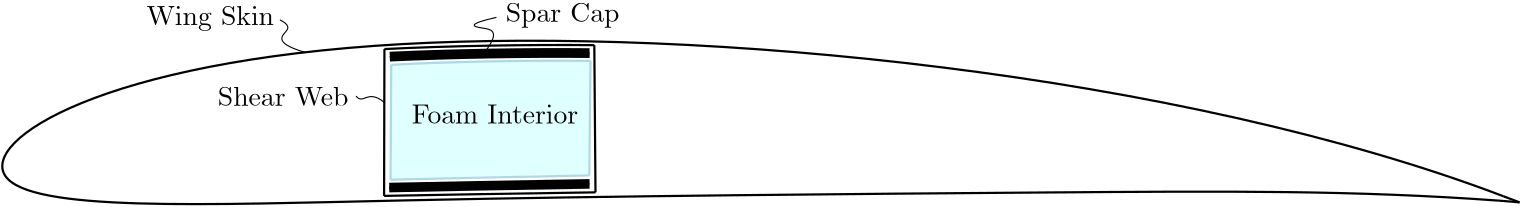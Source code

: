 <?xml version="1.0"?>
<!DOCTYPE ipe SYSTEM "ipe.dtd">
<ipe version="70206" creator="Ipe 7.2.7">
<info created="D:20170414100050" modified="D:20170426105438"/>
<ipestyle name="basic">
<symbol name="arrow/arc(spx)">
<path stroke="sym-stroke" fill="sym-stroke" pen="sym-pen">
0 0 m
-1 0.333 l
-1 -0.333 l
h
</path>
</symbol>
<symbol name="arrow/farc(spx)">
<path stroke="sym-stroke" fill="white" pen="sym-pen">
0 0 m
-1 0.333 l
-1 -0.333 l
h
</path>
</symbol>
<symbol name="arrow/ptarc(spx)">
<path stroke="sym-stroke" fill="sym-stroke" pen="sym-pen">
0 0 m
-1 0.333 l
-0.8 0 l
-1 -0.333 l
h
</path>
</symbol>
<symbol name="arrow/fptarc(spx)">
<path stroke="sym-stroke" fill="white" pen="sym-pen">
0 0 m
-1 0.333 l
-0.8 0 l
-1 -0.333 l
h
</path>
</symbol>
<symbol name="mark/circle(sx)" transformations="translations">
<path fill="sym-stroke">
0.6 0 0 0.6 0 0 e
0.4 0 0 0.4 0 0 e
</path>
</symbol>
<symbol name="mark/disk(sx)" transformations="translations">
<path fill="sym-stroke">
0.6 0 0 0.6 0 0 e
</path>
</symbol>
<symbol name="mark/fdisk(sfx)" transformations="translations">
<group>
<path fill="sym-fill">
0.5 0 0 0.5 0 0 e
</path>
<path fill="sym-stroke" fillrule="eofill">
0.6 0 0 0.6 0 0 e
0.4 0 0 0.4 0 0 e
</path>
</group>
</symbol>
<symbol name="mark/box(sx)" transformations="translations">
<path fill="sym-stroke" fillrule="eofill">
-0.6 -0.6 m
0.6 -0.6 l
0.6 0.6 l
-0.6 0.6 l
h
-0.4 -0.4 m
0.4 -0.4 l
0.4 0.4 l
-0.4 0.4 l
h
</path>
</symbol>
<symbol name="mark/square(sx)" transformations="translations">
<path fill="sym-stroke">
-0.6 -0.6 m
0.6 -0.6 l
0.6 0.6 l
-0.6 0.6 l
h
</path>
</symbol>
<symbol name="mark/fsquare(sfx)" transformations="translations">
<group>
<path fill="sym-fill">
-0.5 -0.5 m
0.5 -0.5 l
0.5 0.5 l
-0.5 0.5 l
h
</path>
<path fill="sym-stroke" fillrule="eofill">
-0.6 -0.6 m
0.6 -0.6 l
0.6 0.6 l
-0.6 0.6 l
h
-0.4 -0.4 m
0.4 -0.4 l
0.4 0.4 l
-0.4 0.4 l
h
</path>
</group>
</symbol>
<symbol name="mark/cross(sx)" transformations="translations">
<group>
<path fill="sym-stroke">
-0.43 -0.57 m
0.57 0.43 l
0.43 0.57 l
-0.57 -0.43 l
h
</path>
<path fill="sym-stroke">
-0.43 0.57 m
0.57 -0.43 l
0.43 -0.57 l
-0.57 0.43 l
h
</path>
</group>
</symbol>
<symbol name="arrow/fnormal(spx)">
<path stroke="sym-stroke" fill="white" pen="sym-pen">
0 0 m
-1 0.333 l
-1 -0.333 l
h
</path>
</symbol>
<symbol name="arrow/pointed(spx)">
<path stroke="sym-stroke" fill="sym-stroke" pen="sym-pen">
0 0 m
-1 0.333 l
-0.8 0 l
-1 -0.333 l
h
</path>
</symbol>
<symbol name="arrow/fpointed(spx)">
<path stroke="sym-stroke" fill="white" pen="sym-pen">
0 0 m
-1 0.333 l
-0.8 0 l
-1 -0.333 l
h
</path>
</symbol>
<symbol name="arrow/linear(spx)">
<path stroke="sym-stroke" pen="sym-pen">
-1 0.333 m
0 0 l
-1 -0.333 l
</path>
</symbol>
<symbol name="arrow/fdouble(spx)">
<path stroke="sym-stroke" fill="white" pen="sym-pen">
0 0 m
-1 0.333 l
-1 -0.333 l
h
-1 0 m
-2 0.333 l
-2 -0.333 l
h
</path>
</symbol>
<symbol name="arrow/double(spx)">
<path stroke="sym-stroke" fill="sym-stroke" pen="sym-pen">
0 0 m
-1 0.333 l
-1 -0.333 l
h
-1 0 m
-2 0.333 l
-2 -0.333 l
h
</path>
</symbol>
<pen name="heavier" value="0.8"/>
<pen name="fat" value="1.2"/>
<pen name="ultrafat" value="2"/>
<symbolsize name="large" value="5"/>
<symbolsize name="small" value="2"/>
<symbolsize name="tiny" value="1.1"/>
<arrowsize name="large" value="10"/>
<arrowsize name="small" value="5"/>
<arrowsize name="tiny" value="3"/>
<color name="red" value="1 0 0"/>
<color name="green" value="0 1 0"/>
<color name="blue" value="0 0 1"/>
<color name="yellow" value="1 1 0"/>
<color name="orange" value="1 0.647 0"/>
<color name="gold" value="1 0.843 0"/>
<color name="purple" value="0.627 0.125 0.941"/>
<color name="gray" value="0.745"/>
<color name="brown" value="0.647 0.165 0.165"/>
<color name="navy" value="0 0 0.502"/>
<color name="pink" value="1 0.753 0.796"/>
<color name="seagreen" value="0.18 0.545 0.341"/>
<color name="turquoise" value="0.251 0.878 0.816"/>
<color name="violet" value="0.933 0.51 0.933"/>
<color name="darkblue" value="0 0 0.545"/>
<color name="darkcyan" value="0 0.545 0.545"/>
<color name="darkgray" value="0.663"/>
<color name="darkgreen" value="0 0.392 0"/>
<color name="darkmagenta" value="0.545 0 0.545"/>
<color name="darkorange" value="1 0.549 0"/>
<color name="darkred" value="0.545 0 0"/>
<color name="lightblue" value="0.678 0.847 0.902"/>
<color name="lightcyan" value="0.878 1 1"/>
<color name="lightgray" value="0.827"/>
<color name="lightgreen" value="0.565 0.933 0.565"/>
<color name="lightyellow" value="1 1 0.878"/>
<dashstyle name="dashed" value="[4] 0"/>
<dashstyle name="dotted" value="[1 3] 0"/>
<dashstyle name="dash dotted" value="[4 2 1 2] 0"/>
<dashstyle name="dash dot dotted" value="[4 2 1 2 1 2] 0"/>
<textsize name="large" value="\large"/>
<textsize name="Large" value="\Large"/>
<textsize name="LARGE" value="\LARGE"/>
<textsize name="huge" value="\huge"/>
<textsize name="Huge" value="\Huge"/>
<textsize name="small" value="\small"/>
<textsize name="footnote" value="\footnotesize"/>
<textsize name="tiny" value="\tiny"/>
<textstyle name="center" begin="\begin{center}" end="\end{center}"/>
<textstyle name="itemize" begin="\begin{itemize}" end="\end{itemize}"/>
<textstyle name="item" begin="\begin{itemize}\item{}" end="\end{itemize}"/>
<gridsize name="4 pts" value="4"/>
<gridsize name="8 pts (~3 mm)" value="8"/>
<gridsize name="16 pts (~6 mm)" value="16"/>
<gridsize name="32 pts (~12 mm)" value="32"/>
<gridsize name="10 pts (~3.5 mm)" value="10"/>
<gridsize name="20 pts (~7 mm)" value="20"/>
<gridsize name="14 pts (~5 mm)" value="14"/>
<gridsize name="28 pts (~10 mm)" value="28"/>
<gridsize name="56 pts (~20 mm)" value="56"/>
<anglesize name="90 deg" value="90"/>
<anglesize name="60 deg" value="60"/>
<anglesize name="45 deg" value="45"/>
<anglesize name="30 deg" value="30"/>
<anglesize name="22.5 deg" value="22.5"/>
<opacity name="10%" value="0.1"/>
<opacity name="30%" value="0.3"/>
<opacity name="50%" value="0.5"/>
<opacity name="75%" value="0.75"/>
<tiling name="falling" angle="-60" step="4" width="1"/>
<tiling name="rising" angle="30" step="4" width="1"/>
</ipestyle>
<page>
<layer name="alpha"/>
<view layers="alpha" active="alpha"/>
<group layer="alpha" matrix="0.99791 0 0 0.806051 1.21022 119.074">
<path matrix="1.54005 -0.0199381 0.0450219 3.47757 -232.613 -1426.83" stroke="black" pen="heavier">
505.79 592.687 m
429.045 608.15
205.112 618.459
120.922 587.532
240.621 590.969
411.864 592.687
470.854 593.259
504.644 592.114 c
</path>
<path matrix="0.802317 0 0 0.807557 112.901 119.797" stroke="black" pen="heavier">
571.174 622.173 m
580.852 621.174 l
580.852 621.174 l
</path>
<path matrix="0.701585 0 0 0.706761 170.955 183.063" stroke="black" pen="heavier">
573.045 624.176 m
581.387 620.278 l
</path>
</group>
<path matrix="1.05029 0 0 1.10495 -10.3196 -72.5241" stroke="black" pen="heavier">
171.916 676.68 m
193.988 677.722
221.417 678.171
243.859 677.951 c
</path>
<path matrix="1.05522 0 0 0.962896 -11.3333 24.7763" stroke="black" pen="heavier">
171.958 620.566 m
190.25 620.959
215.016 621.423
244.081 621.886 c
</path>
<group matrix="1 0 0 1 0 1.17808">
<path matrix="1 0 0 1 0.267686 -6.1765" stroke="black" pen="ultrafat">
171.916 676.68 m
193.988 677.722
221.417 678.171
243.859 677.951 c
</path>
<path matrix="1 0 0 1 0.230361 -4.65274" stroke="black" pen="ultrafat">
171.916 676.68 m
193.988 677.722
221.417 678.171
243.859 677.951 c
</path>
</group>
<group>
<path matrix="1 0 0 1 0.00756762 5.47662" stroke="black" pen="ultrafat">
171.958 620.566 m
190.25 620.959
215.016 621.423
244.081 621.886 c
</path>
<path matrix="1 0 0 1 0.00722194 4.01849" stroke="black" pen="ultrafat">
171.958 620.566 m
190.25 620.959
215.016 621.423
244.081 621.886 c
</path>
</group>
<path stroke="black" pen="heavier">
170.242 675.173 m
170.12 622.317 l
</path>
<path stroke="black" pen="heavier">
245.804 676.578 m
246.225 623.588 l
</path>
<group matrix="1 0 0 1 -38.9158 57.0471">
<group>
<group matrix="1 0 0 1 -0.0715529 0.143106">
<path matrix="1.32541 0 0 1.6672 -21.809 -498.208" fill="lightcyan">
176.205 665.992 m
176.205 642.351 l
229.999 642.351 l
229.999 665.992 l
h
</path>
<path matrix="0.996546 0 0 0.262127 0.978674 451.679" fill="lightcyan">
283.325 614.135 m
283.325 612.136 l
211.735 612.136 l
211.735 614.135 l
h
</path>
<path matrix="0.910754 0 0 0.318067 25.2631 417.732" fill="lightcyan">
283.325 614.135 m
283.325 612.136 l
211.735 612.136 l
211.735 614.135 l
h
</path>
<path matrix="0.843694 0 0 0.303165 44.3578 427.292" fill="lightcyan">
283.325 614.135 m
283.325 612.136 l
211.735 612.136 l
211.735 614.135 l
h
</path>
<path matrix="0.699556 0 0 0.262127 85.3205 452.821" fill="lightcyan">
283.325 614.135 m
283.325 612.136 l
211.735 612.136 l
211.735 614.135 l
h
</path>
</group>
<path fill="lightcyan">
211.663 572.865 m
211.663 572.353 l
260.484 572.353 l
260.484 572.865 l
h
</path>
<path matrix="0.545461 0 0 1.47722 96.0463 -273.706" fill="lightcyan">
211.663 572.865 m
211.663 572.353 l
260.484 572.353 l
260.484 572.865 l
h
</path>
<path matrix="0.235363 0 0 1.22939 161.764 -132.269" fill="lightcyan">
211.663 572.865 m
211.663 572.353 l
260.484 572.353 l
260.484 572.865 l
h
</path>
</group>
<group matrix="1 0 0 1 39.2432 -56.9006">
<path matrix="0.996951 0 0 1.11105 0.981372 -82.4638" stroke="lightblue" pen="heavier">
171.916 676.68 m
193.988 677.722
221.417 678.171
243.859 677.951 c
</path>
<path matrix="0.992306 0 0 1.16653 1.47368 -95.9146" stroke="lightblue" pen="heavier">
171.958 620.566 m
190.25 620.959
215.016 621.423
244.081 621.886 c
</path>
<path stroke="lightblue" pen="heavier">
243.677 629.534 m
244.097 670.773 l
</path>
<path stroke="lightblue" pen="heavier">
172.109 627.994 m
172.373 669.36 l
</path>
</group>
</group>
<path stroke="black">
141.598 674.006 m
129.098 677.711
139.205 682.764
133.386 685.214
132.62 685.674 c
</path>
<path stroke="black">
170.198 655.965 m
164.167 661.019
162.635 654.893
160.032 658.262 c
</path>
<path stroke="black">
206.558 674.289 m
212.405 682.152
204.136 682.458
199.848 684.142
210.567 686.593 c
</path>
<text matrix="1 0 0 1 -12.4606 -3.63625" transformations="translations" pos="97.0262 687.464" stroke="black" type="label" width="45.939" height="6.926" depth="1.93" valign="baseline">Wing Skin</text>
<text matrix="1 0 0 1 -5.18108 -4.49027" transformations="translations" pos="219.076 689.51" stroke="black" type="label" width="44.306" height="6.815" depth="1.93" valign="baseline">Spar Cap </text>
<text matrix="1 0 0 1 -10.0168 -4.83568" transformations="translations" pos="190.062 653.242" stroke="black" type="label" width="59.97" height="6.808" depth="0" valign="baseline">Foam Interior</text>
<text matrix="1 0 0 1 -24.889 -0.184366" transformations="translations" pos="135.143 654.969" stroke="black" type="label" width="47.074" height="6.918" depth="0" valign="baseline">Shear Web</text>
</page>
</ipe>
